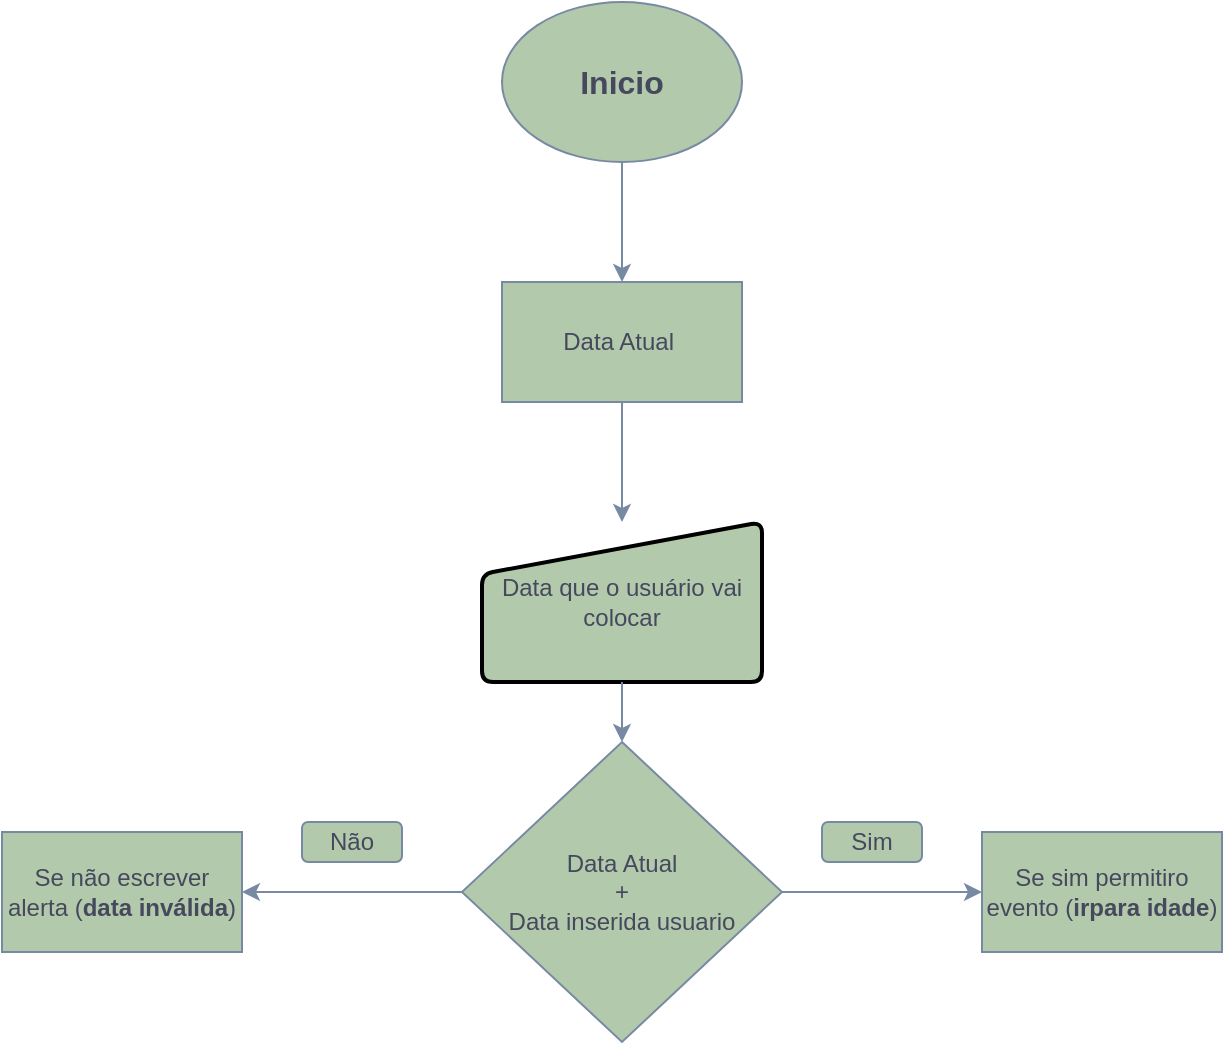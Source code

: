 <mxfile version="20.1.3" type="github">
  <diagram id="1iRgEVnKiaMN5yoM-uST" name="Página-1">
    <mxGraphModel dx="1422" dy="754" grid="1" gridSize="10" guides="1" tooltips="1" connect="1" arrows="1" fold="1" page="1" pageScale="1" pageWidth="827" pageHeight="1169" math="0" shadow="0">
      <root>
        <mxCell id="0" />
        <mxCell id="1" parent="0" />
        <mxCell id="JSjy1cxlgKcaDX9TTvAw-1" value="&lt;font style=&quot;vertical-align: inherit;&quot;&gt;&lt;font style=&quot;vertical-align: inherit;&quot;&gt;&lt;font style=&quot;vertical-align: inherit;&quot;&gt;&lt;font style=&quot;vertical-align: inherit;&quot;&gt;&lt;font size=&quot;3&quot;&gt;&lt;b&gt;Inicio&lt;/b&gt;&lt;/font&gt;&lt;br&gt;&lt;/font&gt;&lt;/font&gt;&lt;/font&gt;&lt;/font&gt;" style="ellipse;whiteSpace=wrap;html=1;fontColor=#46495D;strokeColor=#788AA3;fillColor=#B2C9AB;" vertex="1" parent="1">
          <mxGeometry x="340" width="120" height="80" as="geometry" />
        </mxCell>
        <mxCell id="JSjy1cxlgKcaDX9TTvAw-2" value="&lt;font style=&quot;vertical-align: inherit;&quot;&gt;&lt;font style=&quot;vertical-align: inherit;&quot;&gt;Data Atual&amp;nbsp;&lt;/font&gt;&lt;/font&gt;" style="rounded=0;whiteSpace=wrap;html=1;fontColor=#46495D;strokeColor=#788AA3;fillColor=#B2C9AB;" vertex="1" parent="1">
          <mxGeometry x="340" y="140" width="120" height="60" as="geometry" />
        </mxCell>
        <mxCell id="JSjy1cxlgKcaDX9TTvAw-3" value="" style="endArrow=classic;html=1;rounded=0;fontColor=#46495D;strokeColor=#788AA3;fillColor=#B2C9AB;entryX=0.5;entryY=0;entryDx=0;entryDy=0;" edge="1" parent="1" source="JSjy1cxlgKcaDX9TTvAw-1" target="JSjy1cxlgKcaDX9TTvAw-2">
          <mxGeometry width="50" height="50" relative="1" as="geometry">
            <mxPoint x="390" y="220" as="sourcePoint" />
            <mxPoint x="410" y="340" as="targetPoint" />
          </mxGeometry>
        </mxCell>
        <mxCell id="JSjy1cxlgKcaDX9TTvAw-4" value="Data que o usuário vai colocar" style="html=1;strokeWidth=2;shape=manualInput;whiteSpace=wrap;rounded=1;size=26;arcSize=11;fontColor=#46495D;fillColor=#B2C9AB;" vertex="1" parent="1">
          <mxGeometry x="330" y="260" width="140" height="80" as="geometry" />
        </mxCell>
        <mxCell id="JSjy1cxlgKcaDX9TTvAw-5" value="" style="endArrow=classic;html=1;rounded=0;fontColor=#46495D;strokeColor=#788AA3;fillColor=#B2C9AB;exitX=0.5;exitY=1;exitDx=0;exitDy=0;" edge="1" parent="1" source="JSjy1cxlgKcaDX9TTvAw-2" target="JSjy1cxlgKcaDX9TTvAw-4">
          <mxGeometry width="50" height="50" relative="1" as="geometry">
            <mxPoint x="360" y="380" as="sourcePoint" />
            <mxPoint x="410" y="330" as="targetPoint" />
          </mxGeometry>
        </mxCell>
        <mxCell id="JSjy1cxlgKcaDX9TTvAw-6" value="Data Atual&lt;br&gt;+&lt;br&gt;Data inserida usuario" style="rhombus;whiteSpace=wrap;html=1;fontColor=#46495D;strokeColor=#788AA3;fillColor=#B2C9AB;" vertex="1" parent="1">
          <mxGeometry x="320" y="370" width="160" height="150" as="geometry" />
        </mxCell>
        <mxCell id="JSjy1cxlgKcaDX9TTvAw-8" value="" style="endArrow=classic;html=1;rounded=0;fontColor=#46495D;strokeColor=#788AA3;fillColor=#B2C9AB;entryX=0.5;entryY=0;entryDx=0;entryDy=0;exitX=0.5;exitY=1;exitDx=0;exitDy=0;" edge="1" parent="1" source="JSjy1cxlgKcaDX9TTvAw-4" target="JSjy1cxlgKcaDX9TTvAw-6">
          <mxGeometry width="50" height="50" relative="1" as="geometry">
            <mxPoint x="360" y="360" as="sourcePoint" />
            <mxPoint x="410" y="310" as="targetPoint" />
          </mxGeometry>
        </mxCell>
        <mxCell id="JSjy1cxlgKcaDX9TTvAw-9" value="Se sim permitiro evento (&lt;b&gt;irpara idade&lt;/b&gt;)" style="rounded=0;whiteSpace=wrap;html=1;fontColor=#46495D;strokeColor=#788AA3;fillColor=#B2C9AB;" vertex="1" parent="1">
          <mxGeometry x="580" y="415" width="120" height="60" as="geometry" />
        </mxCell>
        <mxCell id="JSjy1cxlgKcaDX9TTvAw-10" value="" style="endArrow=classic;html=1;rounded=0;fontColor=#46495D;strokeColor=#788AA3;fillColor=#B2C9AB;entryX=0;entryY=0.5;entryDx=0;entryDy=0;exitX=1;exitY=0.5;exitDx=0;exitDy=0;" edge="1" parent="1" source="JSjy1cxlgKcaDX9TTvAw-6" target="JSjy1cxlgKcaDX9TTvAw-9">
          <mxGeometry width="50" height="50" relative="1" as="geometry">
            <mxPoint x="360" y="360" as="sourcePoint" />
            <mxPoint x="410" y="310" as="targetPoint" />
          </mxGeometry>
        </mxCell>
        <mxCell id="JSjy1cxlgKcaDX9TTvAw-12" value="Se não escrever alerta (&lt;b&gt;data inválida&lt;/b&gt;)" style="rounded=0;whiteSpace=wrap;html=1;fontColor=#46495D;strokeColor=#788AA3;fillColor=#B2C9AB;" vertex="1" parent="1">
          <mxGeometry x="90" y="415" width="120" height="60" as="geometry" />
        </mxCell>
        <mxCell id="JSjy1cxlgKcaDX9TTvAw-13" value="" style="endArrow=classic;html=1;rounded=0;fontColor=#46495D;strokeColor=#788AA3;fillColor=#B2C9AB;entryX=1;entryY=0.5;entryDx=0;entryDy=0;exitX=0;exitY=0.5;exitDx=0;exitDy=0;" edge="1" parent="1" source="JSjy1cxlgKcaDX9TTvAw-6" target="JSjy1cxlgKcaDX9TTvAw-12">
          <mxGeometry width="50" height="50" relative="1" as="geometry">
            <mxPoint x="360" y="350" as="sourcePoint" />
            <mxPoint x="410" y="300" as="targetPoint" />
          </mxGeometry>
        </mxCell>
        <mxCell id="JSjy1cxlgKcaDX9TTvAw-14" value="Sim" style="rounded=1;whiteSpace=wrap;html=1;fontColor=#46495D;strokeColor=#788AA3;fillColor=#B2C9AB;" vertex="1" parent="1">
          <mxGeometry x="500" y="410" width="50" height="20" as="geometry" />
        </mxCell>
        <mxCell id="JSjy1cxlgKcaDX9TTvAw-15" value="Não" style="rounded=1;whiteSpace=wrap;html=1;fontColor=#46495D;strokeColor=#788AA3;fillColor=#B2C9AB;" vertex="1" parent="1">
          <mxGeometry x="240" y="410" width="50" height="20" as="geometry" />
        </mxCell>
      </root>
    </mxGraphModel>
  </diagram>
</mxfile>
